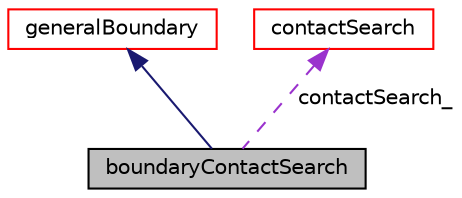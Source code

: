 digraph "boundaryContactSearch"
{
 // LATEX_PDF_SIZE
  edge [fontname="Helvetica",fontsize="10",labelfontname="Helvetica",labelfontsize="10"];
  node [fontname="Helvetica",fontsize="10",shape=record];
  Node1 [label="boundaryContactSearch",height=0.2,width=0.4,color="black", fillcolor="grey75", style="filled", fontcolor="black",tooltip=" "];
  Node2 -> Node1 [dir="back",color="midnightblue",fontsize="10",style="solid",fontname="Helvetica"];
  Node2 [label="generalBoundary",height=0.2,width=0.4,color="red", fillcolor="white", style="filled",URL="$classpFlow_1_1generalBoundary.html",tooltip=" "];
  Node71 -> Node1 [dir="back",color="darkorchid3",fontsize="10",style="dashed",label=" contactSearch_" ,fontname="Helvetica"];
  Node71 [label="contactSearch",height=0.2,width=0.4,color="red", fillcolor="white", style="filled",URL="$classpFlow_1_1contactSearch.html",tooltip=" "];
}
